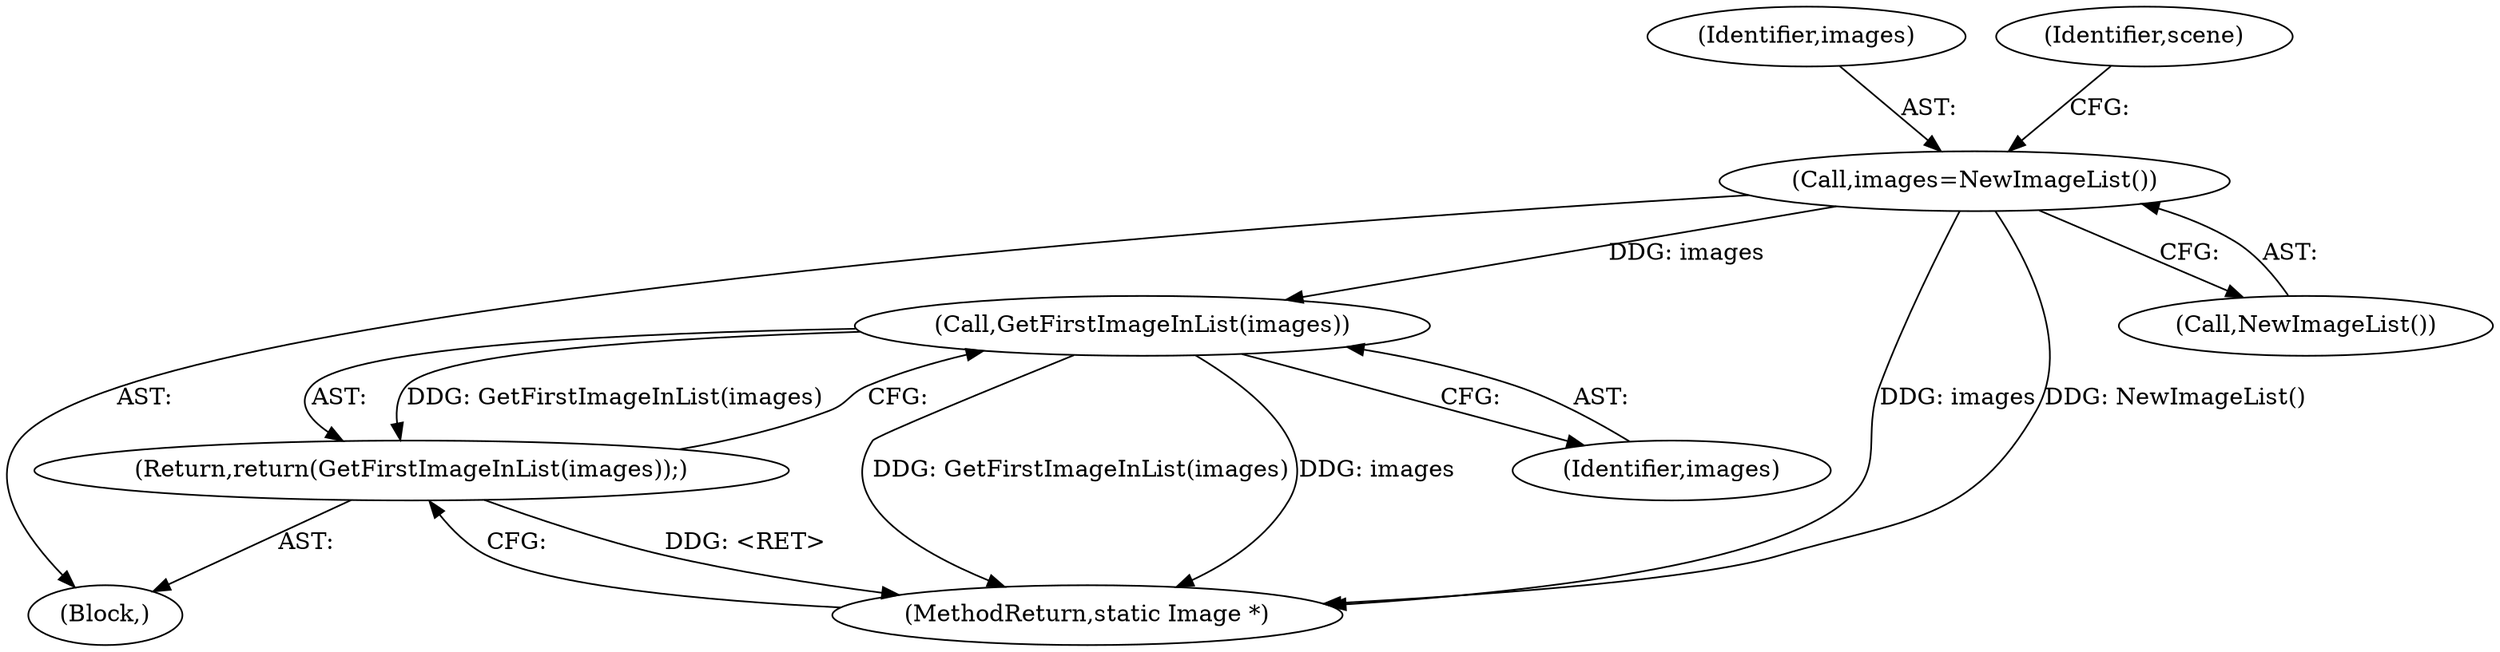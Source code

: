 digraph "0_ImageMagick_6b6bff054d569a77973f2140c0e86366e6168a6c_0@pointer" {
"1002843" [label="(Call,images=NewImageList())"];
"1003147" [label="(Call,GetFirstImageInList(images))"];
"1003146" [label="(Return,return(GetFirstImageInList(images));)"];
"1002844" [label="(Identifier,images)"];
"1003147" [label="(Call,GetFirstImageInList(images))"];
"1002843" [label="(Call,images=NewImageList())"];
"1002848" [label="(Identifier,scene)"];
"1002678" [label="(Block,)"];
"1003146" [label="(Return,return(GetFirstImageInList(images));)"];
"1003148" [label="(Identifier,images)"];
"1004539" [label="(MethodReturn,static Image *)"];
"1002845" [label="(Call,NewImageList())"];
"1002843" -> "1002678"  [label="AST: "];
"1002843" -> "1002845"  [label="CFG: "];
"1002844" -> "1002843"  [label="AST: "];
"1002845" -> "1002843"  [label="AST: "];
"1002848" -> "1002843"  [label="CFG: "];
"1002843" -> "1004539"  [label="DDG: images"];
"1002843" -> "1004539"  [label="DDG: NewImageList()"];
"1002843" -> "1003147"  [label="DDG: images"];
"1003147" -> "1003146"  [label="AST: "];
"1003147" -> "1003148"  [label="CFG: "];
"1003148" -> "1003147"  [label="AST: "];
"1003146" -> "1003147"  [label="CFG: "];
"1003147" -> "1004539"  [label="DDG: GetFirstImageInList(images)"];
"1003147" -> "1004539"  [label="DDG: images"];
"1003147" -> "1003146"  [label="DDG: GetFirstImageInList(images)"];
"1003146" -> "1002678"  [label="AST: "];
"1004539" -> "1003146"  [label="CFG: "];
"1003146" -> "1004539"  [label="DDG: <RET>"];
}
